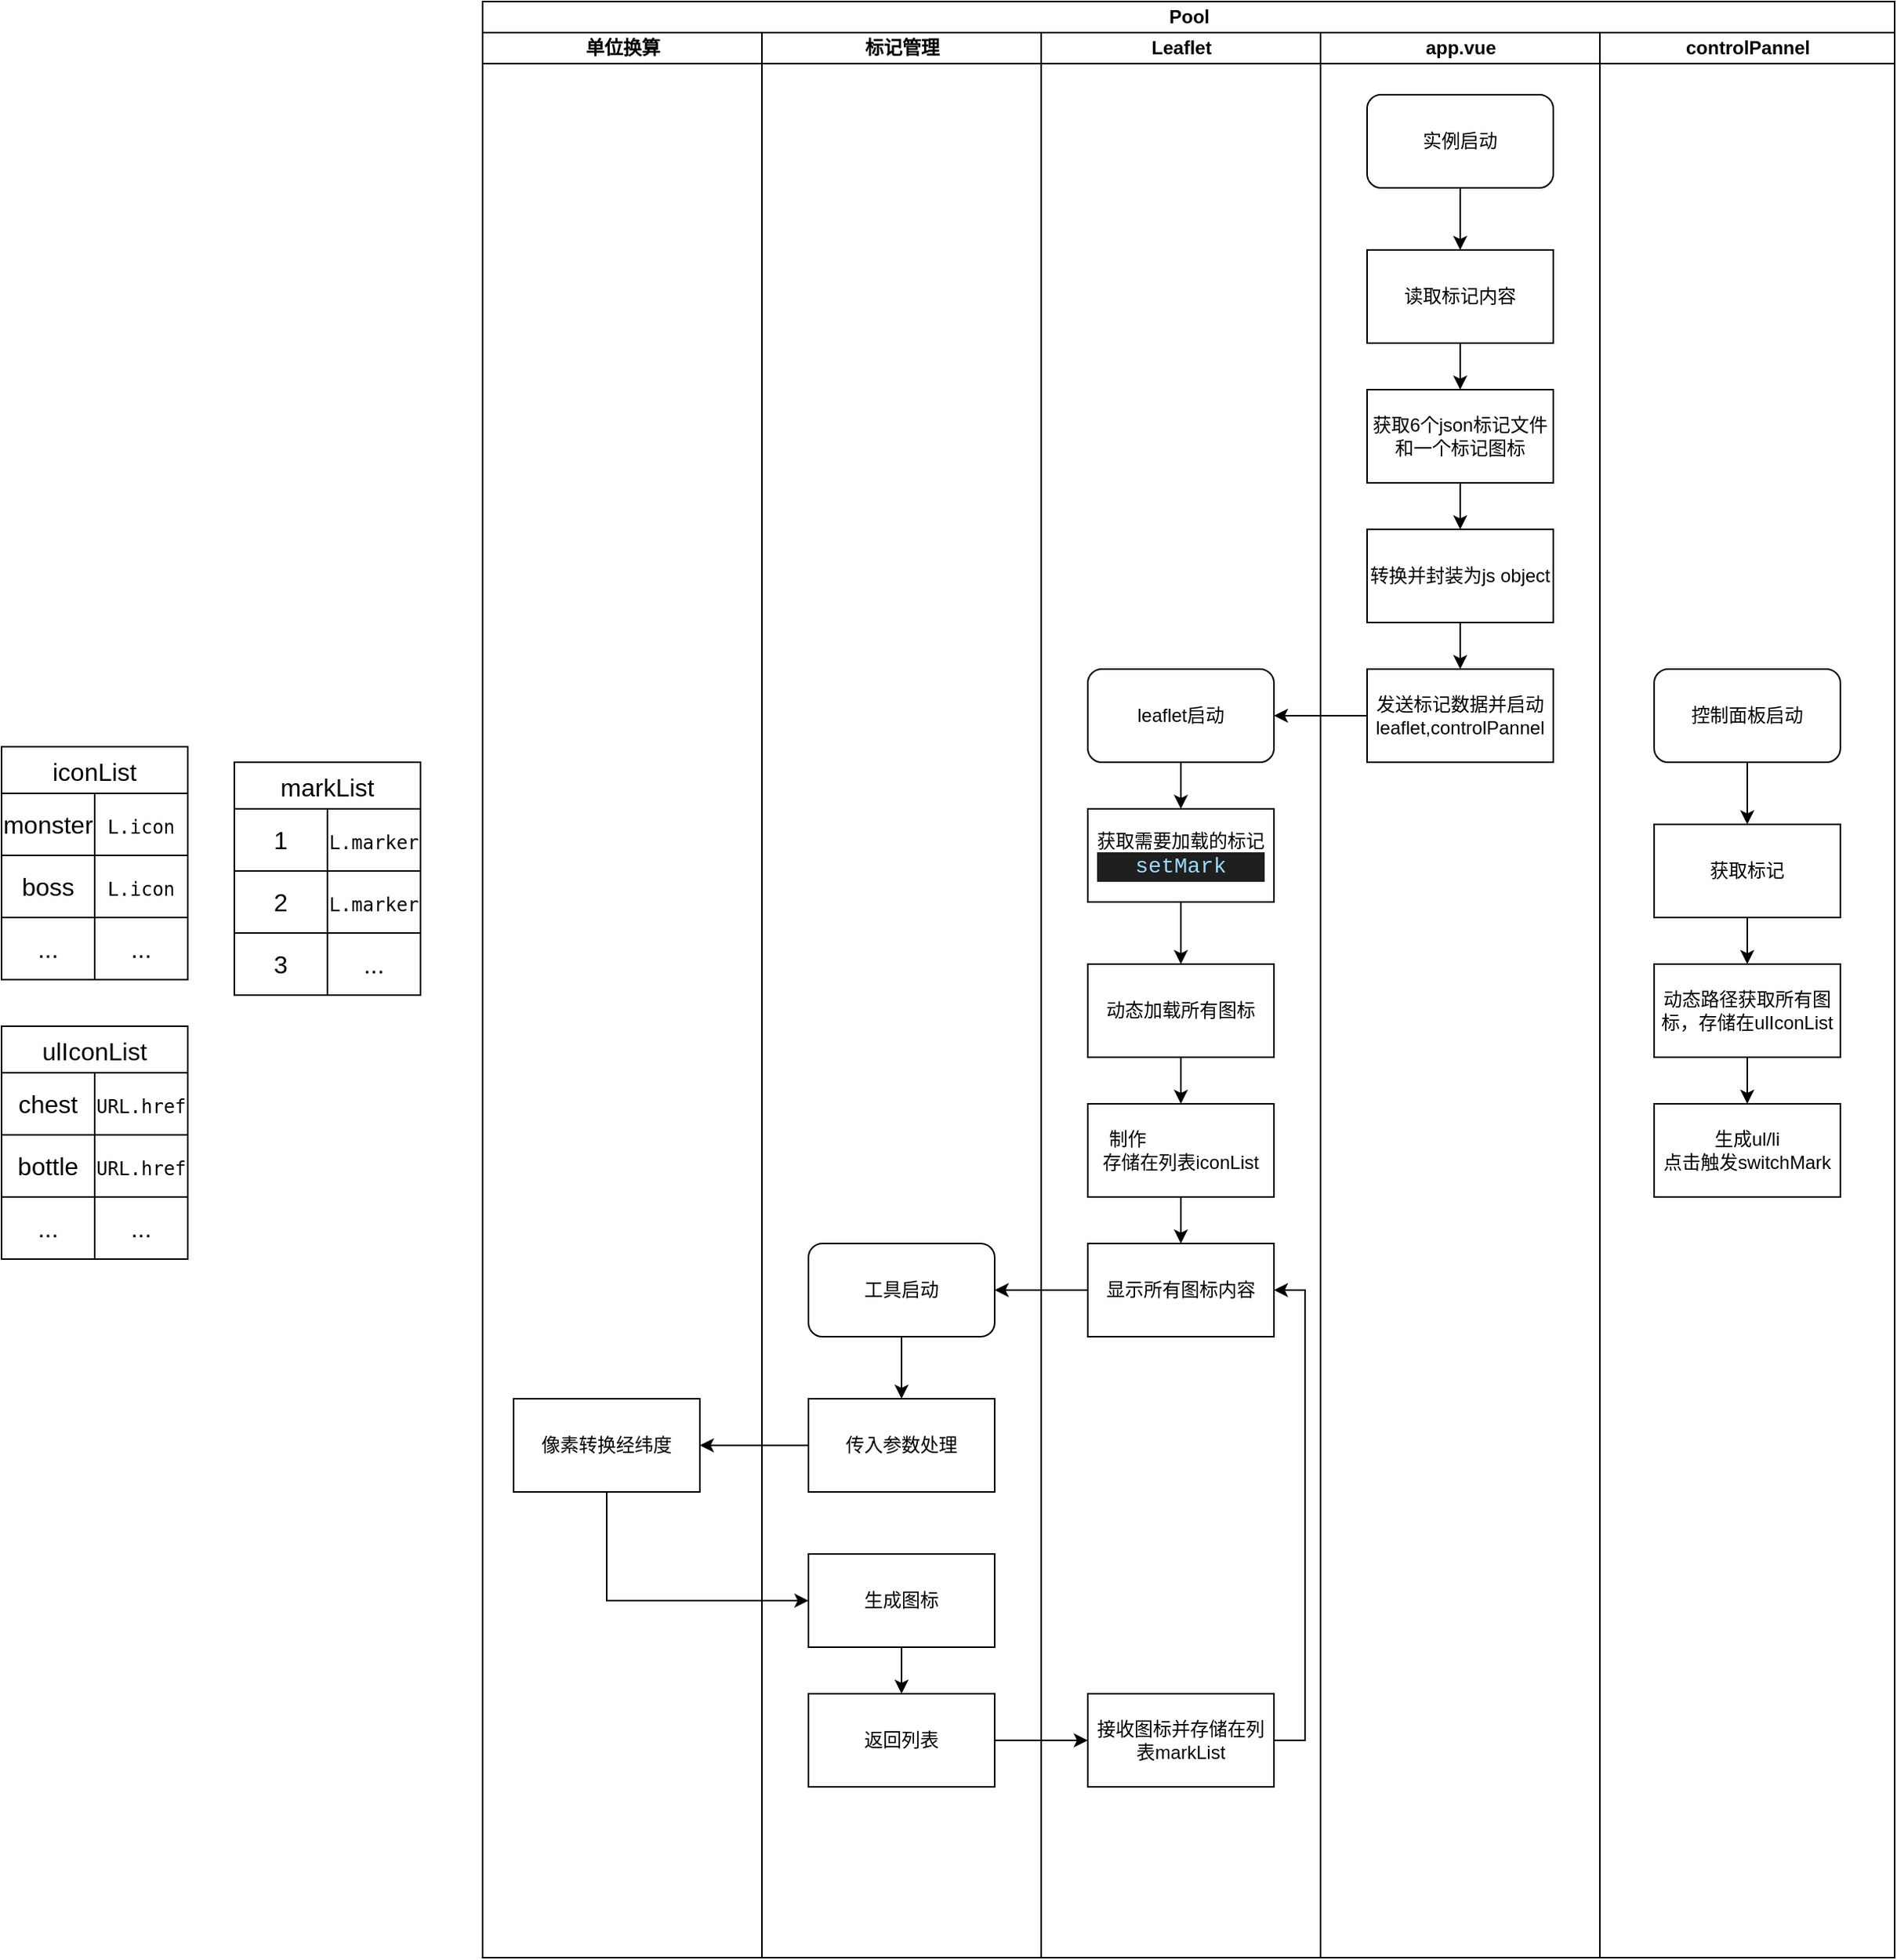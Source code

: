 <mxfile>
    <diagram name="第 1 页" id="jjYd730o9eMzNaZTfh9P">
        <mxGraphModel dx="1425" dy="1161" grid="1" gridSize="10" guides="1" tooltips="1" connect="1" arrows="1" fold="1" page="0" pageScale="1" pageWidth="827" pageHeight="1169" math="0" shadow="0">
            <root>
                <mxCell id="0"/>
                <mxCell id="1" parent="0"/>
                <mxCell id="M1gsZINdc4HDvvSlpcfY-5" value="Pool" style="swimlane;childLayout=stackLayout;resizeParent=1;resizeParentMax=0;startSize=20;html=1;" parent="1" vertex="1">
                    <mxGeometry x="100.0" y="360" width="910" height="1260" as="geometry"/>
                </mxCell>
                <mxCell id="M1gsZINdc4HDvvSlpcfY-26" value="单位换算" style="swimlane;startSize=20;html=1;" parent="M1gsZINdc4HDvvSlpcfY-5" vertex="1">
                    <mxGeometry y="20" width="180" height="1240" as="geometry"/>
                </mxCell>
                <mxCell id="M1gsZINdc4HDvvSlpcfY-27" value="像素转换经纬度" style="whiteSpace=wrap;html=1;" parent="M1gsZINdc4HDvvSlpcfY-26" vertex="1">
                    <mxGeometry x="20.0" y="880" width="120" height="60" as="geometry"/>
                </mxCell>
                <mxCell id="M1gsZINdc4HDvvSlpcfY-28" value="标记管理" style="swimlane;startSize=20;html=1;" parent="M1gsZINdc4HDvvSlpcfY-5" vertex="1">
                    <mxGeometry x="180" y="20" width="180" height="1240" as="geometry"/>
                </mxCell>
                <mxCell id="M1gsZINdc4HDvvSlpcfY-70" style="edgeStyle=orthogonalEdgeStyle;rounded=0;orthogonalLoop=1;jettySize=auto;html=1;entryX=0.5;entryY=0;entryDx=0;entryDy=0;" parent="M1gsZINdc4HDvvSlpcfY-28" source="M1gsZINdc4HDvvSlpcfY-29" target="M1gsZINdc4HDvvSlpcfY-68" edge="1">
                    <mxGeometry relative="1" as="geometry"/>
                </mxCell>
                <mxCell id="M1gsZINdc4HDvvSlpcfY-29" value="生成图标" style="whiteSpace=wrap;html=1;" parent="M1gsZINdc4HDvvSlpcfY-28" vertex="1">
                    <mxGeometry x="30.0" y="980" width="120" height="60" as="geometry"/>
                </mxCell>
                <mxCell id="M1gsZINdc4HDvvSlpcfY-127" style="edgeStyle=orthogonalEdgeStyle;rounded=0;orthogonalLoop=1;jettySize=auto;html=1;entryX=0.5;entryY=0;entryDx=0;entryDy=0;" parent="M1gsZINdc4HDvvSlpcfY-28" source="M1gsZINdc4HDvvSlpcfY-31" target="M1gsZINdc4HDvvSlpcfY-126" edge="1">
                    <mxGeometry relative="1" as="geometry"/>
                </mxCell>
                <mxCell id="M1gsZINdc4HDvvSlpcfY-31" value="工具启动" style="rounded=1;whiteSpace=wrap;html=1;" parent="M1gsZINdc4HDvvSlpcfY-28" vertex="1">
                    <mxGeometry x="30.0" y="780" width="120" height="60" as="geometry"/>
                </mxCell>
                <mxCell id="M1gsZINdc4HDvvSlpcfY-68" value="返回列表" style="whiteSpace=wrap;html=1;" parent="M1gsZINdc4HDvvSlpcfY-28" vertex="1">
                    <mxGeometry x="30.0" y="1070" width="120" height="60" as="geometry"/>
                </mxCell>
                <mxCell id="M1gsZINdc4HDvvSlpcfY-126" value="传入参数处理" style="whiteSpace=wrap;html=1;" parent="M1gsZINdc4HDvvSlpcfY-28" vertex="1">
                    <mxGeometry x="30.0" y="880" width="120" height="60" as="geometry"/>
                </mxCell>
                <mxCell id="M1gsZINdc4HDvvSlpcfY-7" value="Leaflet" style="swimlane;startSize=20;html=1;" parent="M1gsZINdc4HDvvSlpcfY-5" vertex="1">
                    <mxGeometry x="360" y="20" width="180" height="1240" as="geometry"/>
                </mxCell>
                <mxCell id="M1gsZINdc4HDvvSlpcfY-33" style="edgeStyle=orthogonalEdgeStyle;rounded=0;orthogonalLoop=1;jettySize=auto;html=1;entryX=0.5;entryY=0;entryDx=0;entryDy=0;" parent="M1gsZINdc4HDvvSlpcfY-7" source="M1gsZINdc4HDvvSlpcfY-16" target="M1gsZINdc4HDvvSlpcfY-17" edge="1">
                    <mxGeometry relative="1" as="geometry"/>
                </mxCell>
                <mxCell id="M1gsZINdc4HDvvSlpcfY-16" value="&lt;div&gt;&lt;span style=&quot;background-color: transparent; color: light-dark(rgb(0, 0, 0), rgb(255, 255, 255));&quot;&gt;leaflet启动&lt;/span&gt;&lt;/div&gt;" style="rounded=1;whiteSpace=wrap;html=1;" parent="M1gsZINdc4HDvvSlpcfY-7" vertex="1">
                    <mxGeometry x="30.0" y="410" width="120" height="60" as="geometry"/>
                </mxCell>
                <mxCell id="M1gsZINdc4HDvvSlpcfY-34" style="edgeStyle=orthogonalEdgeStyle;rounded=0;orthogonalLoop=1;jettySize=auto;html=1;entryX=0.5;entryY=0;entryDx=0;entryDy=0;" parent="M1gsZINdc4HDvvSlpcfY-7" source="M1gsZINdc4HDvvSlpcfY-17" target="M1gsZINdc4HDvvSlpcfY-30" edge="1">
                    <mxGeometry relative="1" as="geometry"/>
                </mxCell>
                <mxCell id="M1gsZINdc4HDvvSlpcfY-17" value="获取需要加载的标记&lt;div&gt;&lt;div style=&quot;color: rgb(204, 204, 204); background-color: rgb(31, 31, 31); font-family: Consolas, &amp;quot;Courier New&amp;quot;, monospace; font-size: 14px; line-height: 19px; white-space: pre;&quot;&gt;&lt;span style=&quot;color: #9cdcfe;&quot;&gt;setMark&lt;/span&gt;&lt;/div&gt;&lt;/div&gt;" style="whiteSpace=wrap;html=1;" parent="M1gsZINdc4HDvvSlpcfY-7" vertex="1">
                    <mxGeometry x="30.0" y="500" width="120" height="60" as="geometry"/>
                </mxCell>
                <mxCell id="M1gsZINdc4HDvvSlpcfY-35" style="edgeStyle=orthogonalEdgeStyle;rounded=0;orthogonalLoop=1;jettySize=auto;html=1;entryX=0.5;entryY=0;entryDx=0;entryDy=0;" parent="M1gsZINdc4HDvvSlpcfY-7" source="M1gsZINdc4HDvvSlpcfY-30" target="M1gsZINdc4HDvvSlpcfY-32" edge="1">
                    <mxGeometry relative="1" as="geometry"/>
                </mxCell>
                <mxCell id="M1gsZINdc4HDvvSlpcfY-30" value="动态加载所有图标" style="whiteSpace=wrap;html=1;" parent="M1gsZINdc4HDvvSlpcfY-7" vertex="1">
                    <mxGeometry x="30.0" y="600" width="120" height="60" as="geometry"/>
                </mxCell>
                <mxCell id="M1gsZINdc4HDvvSlpcfY-65" style="edgeStyle=orthogonalEdgeStyle;rounded=0;orthogonalLoop=1;jettySize=auto;html=1;entryX=0.5;entryY=0;entryDx=0;entryDy=0;" parent="M1gsZINdc4HDvvSlpcfY-7" source="M1gsZINdc4HDvvSlpcfY-32" target="M1gsZINdc4HDvvSlpcfY-63" edge="1">
                    <mxGeometry relative="1" as="geometry"/>
                </mxCell>
                <mxCell id="M1gsZINdc4HDvvSlpcfY-32" value="制作&amp;nbsp;&lt;code&gt;&lt;font style=&quot;color: rgb(255, 255, 255);&quot;&gt;L.divIcon&lt;/font&gt;&lt;/code&gt;&lt;div&gt;&lt;div&gt;存储在列表iconList&lt;/div&gt;&lt;/div&gt;" style="whiteSpace=wrap;html=1;" parent="M1gsZINdc4HDvvSlpcfY-7" vertex="1">
                    <mxGeometry x="30.0" y="690" width="120" height="60" as="geometry"/>
                </mxCell>
                <mxCell id="M1gsZINdc4HDvvSlpcfY-63" value="&lt;div&gt;&lt;span style=&quot;background-color: transparent; color: light-dark(rgb(0, 0, 0), rgb(255, 255, 255));&quot;&gt;显示所有图标内容&lt;/span&gt;&lt;/div&gt;" style="whiteSpace=wrap;html=1;" parent="M1gsZINdc4HDvvSlpcfY-7" vertex="1">
                    <mxGeometry x="30.0" y="780" width="120" height="60" as="geometry"/>
                </mxCell>
                <mxCell id="M1gsZINdc4HDvvSlpcfY-75" style="edgeStyle=orthogonalEdgeStyle;rounded=0;orthogonalLoop=1;jettySize=auto;html=1;entryX=1;entryY=0.5;entryDx=0;entryDy=0;" parent="M1gsZINdc4HDvvSlpcfY-7" source="M1gsZINdc4HDvvSlpcfY-71" target="M1gsZINdc4HDvvSlpcfY-63" edge="1">
                    <mxGeometry relative="1" as="geometry">
                        <Array as="points">
                            <mxPoint x="170" y="1100"/>
                            <mxPoint x="170" y="810"/>
                        </Array>
                    </mxGeometry>
                </mxCell>
                <mxCell id="M1gsZINdc4HDvvSlpcfY-71" value="接收图标并存储在列表markList" style="whiteSpace=wrap;html=1;" parent="M1gsZINdc4HDvvSlpcfY-7" vertex="1">
                    <mxGeometry x="30.0" y="1070" width="120" height="60" as="geometry"/>
                </mxCell>
                <mxCell id="M1gsZINdc4HDvvSlpcfY-6" value="app.vue" style="swimlane;startSize=20;html=1;" parent="M1gsZINdc4HDvvSlpcfY-5" vertex="1">
                    <mxGeometry x="540" y="20" width="180" height="1240" as="geometry"/>
                </mxCell>
                <mxCell id="M1gsZINdc4HDvvSlpcfY-10" style="edgeStyle=orthogonalEdgeStyle;rounded=0;orthogonalLoop=1;jettySize=auto;html=1;entryX=0.5;entryY=0;entryDx=0;entryDy=0;" parent="M1gsZINdc4HDvvSlpcfY-6" source="M1gsZINdc4HDvvSlpcfY-1" target="M1gsZINdc4HDvvSlpcfY-2" edge="1">
                    <mxGeometry relative="1" as="geometry"/>
                </mxCell>
                <mxCell id="M1gsZINdc4HDvvSlpcfY-1" value="实例启动" style="rounded=1;whiteSpace=wrap;html=1;" parent="M1gsZINdc4HDvvSlpcfY-6" vertex="1">
                    <mxGeometry x="30.0" y="40" width="120" height="60" as="geometry"/>
                </mxCell>
                <mxCell id="M1gsZINdc4HDvvSlpcfY-11" style="edgeStyle=orthogonalEdgeStyle;rounded=0;orthogonalLoop=1;jettySize=auto;html=1;entryX=0.5;entryY=0;entryDx=0;entryDy=0;" parent="M1gsZINdc4HDvvSlpcfY-6" source="M1gsZINdc4HDvvSlpcfY-2" target="M1gsZINdc4HDvvSlpcfY-3" edge="1">
                    <mxGeometry relative="1" as="geometry"/>
                </mxCell>
                <mxCell id="M1gsZINdc4HDvvSlpcfY-2" value="读取标记内容" style="whiteSpace=wrap;html=1;" parent="M1gsZINdc4HDvvSlpcfY-6" vertex="1">
                    <mxGeometry x="30.0" y="140" width="120" height="60" as="geometry"/>
                </mxCell>
                <mxCell id="M1gsZINdc4HDvvSlpcfY-12" style="edgeStyle=orthogonalEdgeStyle;rounded=0;orthogonalLoop=1;jettySize=auto;html=1;entryX=0.5;entryY=0;entryDx=0;entryDy=0;" parent="M1gsZINdc4HDvvSlpcfY-6" source="M1gsZINdc4HDvvSlpcfY-3" target="M1gsZINdc4HDvvSlpcfY-9" edge="1">
                    <mxGeometry relative="1" as="geometry"/>
                </mxCell>
                <mxCell id="M1gsZINdc4HDvvSlpcfY-3" value="获取6个json标记文件&lt;div&gt;和一个标记图标&lt;/div&gt;" style="whiteSpace=wrap;html=1;" parent="M1gsZINdc4HDvvSlpcfY-6" vertex="1">
                    <mxGeometry x="30.0" y="230" width="120" height="60" as="geometry"/>
                </mxCell>
                <mxCell id="M1gsZINdc4HDvvSlpcfY-4" value="发送标记数据并启动leaflet,controlPannel" style="whiteSpace=wrap;html=1;" parent="M1gsZINdc4HDvvSlpcfY-6" vertex="1">
                    <mxGeometry x="30.0" y="410" width="120" height="60" as="geometry"/>
                </mxCell>
                <mxCell id="M1gsZINdc4HDvvSlpcfY-13" style="edgeStyle=orthogonalEdgeStyle;rounded=0;orthogonalLoop=1;jettySize=auto;html=1;entryX=0.5;entryY=0;entryDx=0;entryDy=0;" parent="M1gsZINdc4HDvvSlpcfY-6" source="M1gsZINdc4HDvvSlpcfY-9" target="M1gsZINdc4HDvvSlpcfY-4" edge="1">
                    <mxGeometry relative="1" as="geometry"/>
                </mxCell>
                <mxCell id="M1gsZINdc4HDvvSlpcfY-9" value="转换并封装为js object" style="whiteSpace=wrap;html=1;" parent="M1gsZINdc4HDvvSlpcfY-6" vertex="1">
                    <mxGeometry x="30.0" y="320" width="120" height="60" as="geometry"/>
                </mxCell>
                <mxCell id="M1gsZINdc4HDvvSlpcfY-8" value="controlPannel" style="swimlane;startSize=20;html=1;" parent="M1gsZINdc4HDvvSlpcfY-5" vertex="1">
                    <mxGeometry x="720" y="20" width="190" height="1240" as="geometry"/>
                </mxCell>
                <mxCell id="M1gsZINdc4HDvvSlpcfY-121" style="edgeStyle=orthogonalEdgeStyle;rounded=0;orthogonalLoop=1;jettySize=auto;html=1;entryX=0.5;entryY=0;entryDx=0;entryDy=0;" parent="M1gsZINdc4HDvvSlpcfY-8" source="M1gsZINdc4HDvvSlpcfY-18" target="M1gsZINdc4HDvvSlpcfY-89" edge="1">
                    <mxGeometry relative="1" as="geometry"/>
                </mxCell>
                <mxCell id="M1gsZINdc4HDvvSlpcfY-18" value="获取标记" style="whiteSpace=wrap;html=1;" parent="M1gsZINdc4HDvvSlpcfY-8" vertex="1">
                    <mxGeometry x="35.0" y="510" width="120" height="60" as="geometry"/>
                </mxCell>
                <mxCell id="M1gsZINdc4HDvvSlpcfY-120" style="edgeStyle=orthogonalEdgeStyle;rounded=0;orthogonalLoop=1;jettySize=auto;html=1;entryX=0.5;entryY=0;entryDx=0;entryDy=0;" parent="M1gsZINdc4HDvvSlpcfY-8" source="M1gsZINdc4HDvvSlpcfY-88" target="M1gsZINdc4HDvvSlpcfY-18" edge="1">
                    <mxGeometry relative="1" as="geometry"/>
                </mxCell>
                <mxCell id="M1gsZINdc4HDvvSlpcfY-88" value="&lt;div&gt;&lt;span style=&quot;background-color: transparent; color: light-dark(rgb(0, 0, 0), rgb(255, 255, 255));&quot;&gt;控制面板启动&lt;/span&gt;&lt;/div&gt;" style="rounded=1;whiteSpace=wrap;html=1;" parent="M1gsZINdc4HDvvSlpcfY-8" vertex="1">
                    <mxGeometry x="35.0" y="410" width="120" height="60" as="geometry"/>
                </mxCell>
                <mxCell id="M1gsZINdc4HDvvSlpcfY-124" style="edgeStyle=orthogonalEdgeStyle;rounded=0;orthogonalLoop=1;jettySize=auto;html=1;entryX=0.5;entryY=0;entryDx=0;entryDy=0;" parent="M1gsZINdc4HDvvSlpcfY-8" source="M1gsZINdc4HDvvSlpcfY-89" target="M1gsZINdc4HDvvSlpcfY-122" edge="1">
                    <mxGeometry relative="1" as="geometry"/>
                </mxCell>
                <mxCell id="M1gsZINdc4HDvvSlpcfY-89" value="动态路径获取所有图标，存储在ulIconList" style="whiteSpace=wrap;html=1;" parent="M1gsZINdc4HDvvSlpcfY-8" vertex="1">
                    <mxGeometry x="35.0" y="600" width="120" height="60" as="geometry"/>
                </mxCell>
                <mxCell id="M1gsZINdc4HDvvSlpcfY-122" value="生成ul/li&lt;div&gt;点击触发switchMark&lt;/div&gt;" style="whiteSpace=wrap;html=1;" parent="M1gsZINdc4HDvvSlpcfY-8" vertex="1">
                    <mxGeometry x="35.0" y="690" width="120" height="60" as="geometry"/>
                </mxCell>
                <mxCell id="M1gsZINdc4HDvvSlpcfY-64" style="edgeStyle=orthogonalEdgeStyle;rounded=0;orthogonalLoop=1;jettySize=auto;html=1;entryX=1;entryY=0.5;entryDx=0;entryDy=0;" parent="M1gsZINdc4HDvvSlpcfY-5" source="M1gsZINdc4HDvvSlpcfY-63" target="M1gsZINdc4HDvvSlpcfY-31" edge="1">
                    <mxGeometry relative="1" as="geometry"/>
                </mxCell>
                <mxCell id="M1gsZINdc4HDvvSlpcfY-38" style="edgeStyle=orthogonalEdgeStyle;rounded=0;orthogonalLoop=1;jettySize=auto;html=1;entryX=1;entryY=0.5;entryDx=0;entryDy=0;" parent="M1gsZINdc4HDvvSlpcfY-5" source="M1gsZINdc4HDvvSlpcfY-4" target="M1gsZINdc4HDvvSlpcfY-16" edge="1">
                    <mxGeometry relative="1" as="geometry">
                        <mxPoint x="530.0" y="460" as="targetPoint"/>
                    </mxGeometry>
                </mxCell>
                <mxCell id="M1gsZINdc4HDvvSlpcfY-73" style="edgeStyle=orthogonalEdgeStyle;rounded=0;orthogonalLoop=1;jettySize=auto;html=1;entryX=0;entryY=0.5;entryDx=0;entryDy=0;" parent="M1gsZINdc4HDvvSlpcfY-5" source="M1gsZINdc4HDvvSlpcfY-68" target="M1gsZINdc4HDvvSlpcfY-71" edge="1">
                    <mxGeometry relative="1" as="geometry"/>
                </mxCell>
                <mxCell id="M1gsZINdc4HDvvSlpcfY-128" style="edgeStyle=orthogonalEdgeStyle;rounded=0;orthogonalLoop=1;jettySize=auto;html=1;" parent="M1gsZINdc4HDvvSlpcfY-5" source="M1gsZINdc4HDvvSlpcfY-126" target="M1gsZINdc4HDvvSlpcfY-27" edge="1">
                    <mxGeometry relative="1" as="geometry"/>
                </mxCell>
                <mxCell id="M1gsZINdc4HDvvSlpcfY-129" style="edgeStyle=orthogonalEdgeStyle;rounded=0;orthogonalLoop=1;jettySize=auto;html=1;entryX=0;entryY=0.5;entryDx=0;entryDy=0;" parent="M1gsZINdc4HDvvSlpcfY-5" source="M1gsZINdc4HDvvSlpcfY-27" target="M1gsZINdc4HDvvSlpcfY-29" edge="1">
                    <mxGeometry relative="1" as="geometry">
                        <Array as="points">
                            <mxPoint x="80" y="1030"/>
                        </Array>
                    </mxGeometry>
                </mxCell>
                <mxCell id="M1gsZINdc4HDvvSlpcfY-43" value="iconList" style="shape=table;startSize=30;container=1;collapsible=0;childLayout=tableLayout;strokeColor=default;fontSize=16;" parent="1" vertex="1">
                    <mxGeometry x="-210" y="840" width="120" height="150" as="geometry"/>
                </mxCell>
                <mxCell id="M1gsZINdc4HDvvSlpcfY-44" value="" style="shape=tableRow;horizontal=0;startSize=0;swimlaneHead=0;swimlaneBody=0;strokeColor=inherit;top=0;left=0;bottom=0;right=0;collapsible=0;dropTarget=0;fillColor=none;points=[[0,0.5],[1,0.5]];portConstraint=eastwest;fontSize=16;" parent="M1gsZINdc4HDvvSlpcfY-43" vertex="1">
                    <mxGeometry y="30" width="120" height="40" as="geometry"/>
                </mxCell>
                <mxCell id="M1gsZINdc4HDvvSlpcfY-45" value="monster" style="shape=partialRectangle;html=1;whiteSpace=wrap;connectable=0;strokeColor=inherit;overflow=hidden;fillColor=none;top=0;left=0;bottom=0;right=0;pointerEvents=1;fontSize=16;" parent="M1gsZINdc4HDvvSlpcfY-44" vertex="1">
                    <mxGeometry width="60" height="40" as="geometry">
                        <mxRectangle width="60" height="40" as="alternateBounds"/>
                    </mxGeometry>
                </mxCell>
                <mxCell id="M1gsZINdc4HDvvSlpcfY-46" value="&lt;span style=&quot;font-family: monospace; font-size: 12px;&quot;&gt;L.icon&lt;/span&gt;" style="shape=partialRectangle;html=1;whiteSpace=wrap;connectable=0;strokeColor=inherit;overflow=hidden;fillColor=none;top=0;left=0;bottom=0;right=0;pointerEvents=1;fontSize=16;" parent="M1gsZINdc4HDvvSlpcfY-44" vertex="1">
                    <mxGeometry x="60" width="60" height="40" as="geometry">
                        <mxRectangle width="60" height="40" as="alternateBounds"/>
                    </mxGeometry>
                </mxCell>
                <mxCell id="M1gsZINdc4HDvvSlpcfY-48" value="" style="shape=tableRow;horizontal=0;startSize=0;swimlaneHead=0;swimlaneBody=0;strokeColor=inherit;top=0;left=0;bottom=0;right=0;collapsible=0;dropTarget=0;fillColor=none;points=[[0,0.5],[1,0.5]];portConstraint=eastwest;fontSize=16;" parent="M1gsZINdc4HDvvSlpcfY-43" vertex="1">
                    <mxGeometry y="70" width="120" height="40" as="geometry"/>
                </mxCell>
                <mxCell id="M1gsZINdc4HDvvSlpcfY-49" value="boss" style="shape=partialRectangle;html=1;whiteSpace=wrap;connectable=0;strokeColor=inherit;overflow=hidden;fillColor=none;top=0;left=0;bottom=0;right=0;pointerEvents=1;fontSize=16;" parent="M1gsZINdc4HDvvSlpcfY-48" vertex="1">
                    <mxGeometry width="60" height="40" as="geometry">
                        <mxRectangle width="60" height="40" as="alternateBounds"/>
                    </mxGeometry>
                </mxCell>
                <mxCell id="M1gsZINdc4HDvvSlpcfY-50" value="&lt;span style=&quot;font-family: monospace; font-size: 12px;&quot;&gt;L.icon&lt;/span&gt;" style="shape=partialRectangle;html=1;whiteSpace=wrap;connectable=0;strokeColor=inherit;overflow=hidden;fillColor=none;top=0;left=0;bottom=0;right=0;pointerEvents=1;fontSize=16;" parent="M1gsZINdc4HDvvSlpcfY-48" vertex="1">
                    <mxGeometry x="60" width="60" height="40" as="geometry">
                        <mxRectangle width="60" height="40" as="alternateBounds"/>
                    </mxGeometry>
                </mxCell>
                <mxCell id="M1gsZINdc4HDvvSlpcfY-56" style="shape=tableRow;horizontal=0;startSize=0;swimlaneHead=0;swimlaneBody=0;strokeColor=inherit;top=0;left=0;bottom=0;right=0;collapsible=0;dropTarget=0;fillColor=none;points=[[0,0.5],[1,0.5]];portConstraint=eastwest;fontSize=16;" parent="M1gsZINdc4HDvvSlpcfY-43" vertex="1">
                    <mxGeometry y="110" width="120" height="40" as="geometry"/>
                </mxCell>
                <mxCell id="M1gsZINdc4HDvvSlpcfY-57" value="..." style="shape=partialRectangle;html=1;whiteSpace=wrap;connectable=0;strokeColor=inherit;overflow=hidden;fillColor=none;top=0;left=0;bottom=0;right=0;pointerEvents=1;fontSize=16;" parent="M1gsZINdc4HDvvSlpcfY-56" vertex="1">
                    <mxGeometry width="60" height="40" as="geometry">
                        <mxRectangle width="60" height="40" as="alternateBounds"/>
                    </mxGeometry>
                </mxCell>
                <mxCell id="M1gsZINdc4HDvvSlpcfY-58" value="..." style="shape=partialRectangle;html=1;whiteSpace=wrap;connectable=0;strokeColor=inherit;overflow=hidden;fillColor=none;top=0;left=0;bottom=0;right=0;pointerEvents=1;fontSize=16;" parent="M1gsZINdc4HDvvSlpcfY-56" vertex="1">
                    <mxGeometry x="60" width="60" height="40" as="geometry">
                        <mxRectangle width="60" height="40" as="alternateBounds"/>
                    </mxGeometry>
                </mxCell>
                <mxCell id="M1gsZINdc4HDvvSlpcfY-77" value="markList" style="shape=table;startSize=30;container=1;collapsible=0;childLayout=tableLayout;strokeColor=default;fontSize=16;" parent="1" vertex="1">
                    <mxGeometry x="-60" y="850" width="120" height="150" as="geometry"/>
                </mxCell>
                <mxCell id="M1gsZINdc4HDvvSlpcfY-78" value="" style="shape=tableRow;horizontal=0;startSize=0;swimlaneHead=0;swimlaneBody=0;strokeColor=inherit;top=0;left=0;bottom=0;right=0;collapsible=0;dropTarget=0;fillColor=none;points=[[0,0.5],[1,0.5]];portConstraint=eastwest;fontSize=16;" parent="M1gsZINdc4HDvvSlpcfY-77" vertex="1">
                    <mxGeometry y="30" width="120" height="40" as="geometry"/>
                </mxCell>
                <mxCell id="M1gsZINdc4HDvvSlpcfY-79" value="1" style="shape=partialRectangle;html=1;whiteSpace=wrap;connectable=0;strokeColor=inherit;overflow=hidden;fillColor=none;top=0;left=0;bottom=0;right=0;pointerEvents=1;fontSize=16;" parent="M1gsZINdc4HDvvSlpcfY-78" vertex="1">
                    <mxGeometry width="60" height="40" as="geometry">
                        <mxRectangle width="60" height="40" as="alternateBounds"/>
                    </mxGeometry>
                </mxCell>
                <mxCell id="M1gsZINdc4HDvvSlpcfY-80" value="&lt;span style=&quot;font-family: monospace; font-size: 12px;&quot;&gt;L.marker&lt;/span&gt;" style="shape=partialRectangle;html=1;whiteSpace=wrap;connectable=0;strokeColor=inherit;overflow=hidden;fillColor=none;top=0;left=0;bottom=0;right=0;pointerEvents=1;fontSize=16;" parent="M1gsZINdc4HDvvSlpcfY-78" vertex="1">
                    <mxGeometry x="60" width="60" height="40" as="geometry">
                        <mxRectangle width="60" height="40" as="alternateBounds"/>
                    </mxGeometry>
                </mxCell>
                <mxCell id="M1gsZINdc4HDvvSlpcfY-81" value="" style="shape=tableRow;horizontal=0;startSize=0;swimlaneHead=0;swimlaneBody=0;strokeColor=inherit;top=0;left=0;bottom=0;right=0;collapsible=0;dropTarget=0;fillColor=none;points=[[0,0.5],[1,0.5]];portConstraint=eastwest;fontSize=16;" parent="M1gsZINdc4HDvvSlpcfY-77" vertex="1">
                    <mxGeometry y="70" width="120" height="40" as="geometry"/>
                </mxCell>
                <mxCell id="M1gsZINdc4HDvvSlpcfY-82" value="2" style="shape=partialRectangle;html=1;whiteSpace=wrap;connectable=0;strokeColor=inherit;overflow=hidden;fillColor=none;top=0;left=0;bottom=0;right=0;pointerEvents=1;fontSize=16;" parent="M1gsZINdc4HDvvSlpcfY-81" vertex="1">
                    <mxGeometry width="60" height="40" as="geometry">
                        <mxRectangle width="60" height="40" as="alternateBounds"/>
                    </mxGeometry>
                </mxCell>
                <mxCell id="M1gsZINdc4HDvvSlpcfY-83" value="&lt;span style=&quot;font-family: monospace; font-size: 12px;&quot;&gt;L.marker&lt;/span&gt;" style="shape=partialRectangle;html=1;whiteSpace=wrap;connectable=0;strokeColor=inherit;overflow=hidden;fillColor=none;top=0;left=0;bottom=0;right=0;pointerEvents=1;fontSize=16;" parent="M1gsZINdc4HDvvSlpcfY-81" vertex="1">
                    <mxGeometry x="60" width="60" height="40" as="geometry">
                        <mxRectangle width="60" height="40" as="alternateBounds"/>
                    </mxGeometry>
                </mxCell>
                <mxCell id="M1gsZINdc4HDvvSlpcfY-84" style="shape=tableRow;horizontal=0;startSize=0;swimlaneHead=0;swimlaneBody=0;strokeColor=inherit;top=0;left=0;bottom=0;right=0;collapsible=0;dropTarget=0;fillColor=none;points=[[0,0.5],[1,0.5]];portConstraint=eastwest;fontSize=16;" parent="M1gsZINdc4HDvvSlpcfY-77" vertex="1">
                    <mxGeometry y="110" width="120" height="40" as="geometry"/>
                </mxCell>
                <mxCell id="M1gsZINdc4HDvvSlpcfY-85" value="3" style="shape=partialRectangle;html=1;whiteSpace=wrap;connectable=0;strokeColor=inherit;overflow=hidden;fillColor=none;top=0;left=0;bottom=0;right=0;pointerEvents=1;fontSize=16;" parent="M1gsZINdc4HDvvSlpcfY-84" vertex="1">
                    <mxGeometry width="60" height="40" as="geometry">
                        <mxRectangle width="60" height="40" as="alternateBounds"/>
                    </mxGeometry>
                </mxCell>
                <mxCell id="M1gsZINdc4HDvvSlpcfY-86" value="..." style="shape=partialRectangle;html=1;whiteSpace=wrap;connectable=0;strokeColor=inherit;overflow=hidden;fillColor=none;top=0;left=0;bottom=0;right=0;pointerEvents=1;fontSize=16;" parent="M1gsZINdc4HDvvSlpcfY-84" vertex="1">
                    <mxGeometry x="60" width="60" height="40" as="geometry">
                        <mxRectangle width="60" height="40" as="alternateBounds"/>
                    </mxGeometry>
                </mxCell>
                <mxCell id="M1gsZINdc4HDvvSlpcfY-110" value="ulIconList" style="shape=table;startSize=30;container=1;collapsible=0;childLayout=tableLayout;strokeColor=default;fontSize=16;" parent="1" vertex="1">
                    <mxGeometry x="-210" y="1020" width="120" height="150" as="geometry"/>
                </mxCell>
                <mxCell id="M1gsZINdc4HDvvSlpcfY-111" value="" style="shape=tableRow;horizontal=0;startSize=0;swimlaneHead=0;swimlaneBody=0;strokeColor=inherit;top=0;left=0;bottom=0;right=0;collapsible=0;dropTarget=0;fillColor=none;points=[[0,0.5],[1,0.5]];portConstraint=eastwest;fontSize=16;" parent="M1gsZINdc4HDvvSlpcfY-110" vertex="1">
                    <mxGeometry y="30" width="120" height="40" as="geometry"/>
                </mxCell>
                <mxCell id="M1gsZINdc4HDvvSlpcfY-112" value="chest" style="shape=partialRectangle;html=1;whiteSpace=wrap;connectable=0;strokeColor=inherit;overflow=hidden;fillColor=none;top=0;left=0;bottom=0;right=0;pointerEvents=1;fontSize=16;" parent="M1gsZINdc4HDvvSlpcfY-111" vertex="1">
                    <mxGeometry width="60" height="40" as="geometry">
                        <mxRectangle width="60" height="40" as="alternateBounds"/>
                    </mxGeometry>
                </mxCell>
                <mxCell id="M1gsZINdc4HDvvSlpcfY-113" value="&lt;font face=&quot;monospace&quot;&gt;&lt;span style=&quot;font-size: 12px;&quot;&gt;URL.href&lt;/span&gt;&lt;/font&gt;" style="shape=partialRectangle;html=1;whiteSpace=wrap;connectable=0;strokeColor=inherit;overflow=hidden;fillColor=none;top=0;left=0;bottom=0;right=0;pointerEvents=1;fontSize=16;" parent="M1gsZINdc4HDvvSlpcfY-111" vertex="1">
                    <mxGeometry x="60" width="60" height="40" as="geometry">
                        <mxRectangle width="60" height="40" as="alternateBounds"/>
                    </mxGeometry>
                </mxCell>
                <mxCell id="M1gsZINdc4HDvvSlpcfY-114" value="" style="shape=tableRow;horizontal=0;startSize=0;swimlaneHead=0;swimlaneBody=0;strokeColor=inherit;top=0;left=0;bottom=0;right=0;collapsible=0;dropTarget=0;fillColor=none;points=[[0,0.5],[1,0.5]];portConstraint=eastwest;fontSize=16;" parent="M1gsZINdc4HDvvSlpcfY-110" vertex="1">
                    <mxGeometry y="70" width="120" height="40" as="geometry"/>
                </mxCell>
                <mxCell id="M1gsZINdc4HDvvSlpcfY-115" value="bottle" style="shape=partialRectangle;html=1;whiteSpace=wrap;connectable=0;strokeColor=inherit;overflow=hidden;fillColor=none;top=0;left=0;bottom=0;right=0;pointerEvents=1;fontSize=16;" parent="M1gsZINdc4HDvvSlpcfY-114" vertex="1">
                    <mxGeometry width="60" height="40" as="geometry">
                        <mxRectangle width="60" height="40" as="alternateBounds"/>
                    </mxGeometry>
                </mxCell>
                <mxCell id="M1gsZINdc4HDvvSlpcfY-116" value="&lt;span style=&quot;font-family: monospace; font-size: 12px;&quot;&gt;URL.href&lt;/span&gt;" style="shape=partialRectangle;html=1;whiteSpace=wrap;connectable=0;strokeColor=inherit;overflow=hidden;fillColor=none;top=0;left=0;bottom=0;right=0;pointerEvents=1;fontSize=16;" parent="M1gsZINdc4HDvvSlpcfY-114" vertex="1">
                    <mxGeometry x="60" width="60" height="40" as="geometry">
                        <mxRectangle width="60" height="40" as="alternateBounds"/>
                    </mxGeometry>
                </mxCell>
                <mxCell id="M1gsZINdc4HDvvSlpcfY-117" style="shape=tableRow;horizontal=0;startSize=0;swimlaneHead=0;swimlaneBody=0;strokeColor=inherit;top=0;left=0;bottom=0;right=0;collapsible=0;dropTarget=0;fillColor=none;points=[[0,0.5],[1,0.5]];portConstraint=eastwest;fontSize=16;" parent="M1gsZINdc4HDvvSlpcfY-110" vertex="1">
                    <mxGeometry y="110" width="120" height="40" as="geometry"/>
                </mxCell>
                <mxCell id="M1gsZINdc4HDvvSlpcfY-118" value="..." style="shape=partialRectangle;html=1;whiteSpace=wrap;connectable=0;strokeColor=inherit;overflow=hidden;fillColor=none;top=0;left=0;bottom=0;right=0;pointerEvents=1;fontSize=16;" parent="M1gsZINdc4HDvvSlpcfY-117" vertex="1">
                    <mxGeometry width="60" height="40" as="geometry">
                        <mxRectangle width="60" height="40" as="alternateBounds"/>
                    </mxGeometry>
                </mxCell>
                <mxCell id="M1gsZINdc4HDvvSlpcfY-119" value="..." style="shape=partialRectangle;html=1;whiteSpace=wrap;connectable=0;strokeColor=inherit;overflow=hidden;fillColor=none;top=0;left=0;bottom=0;right=0;pointerEvents=1;fontSize=16;" parent="M1gsZINdc4HDvvSlpcfY-117" vertex="1">
                    <mxGeometry x="60" width="60" height="40" as="geometry">
                        <mxRectangle width="60" height="40" as="alternateBounds"/>
                    </mxGeometry>
                </mxCell>
            </root>
        </mxGraphModel>
    </diagram>
</mxfile>